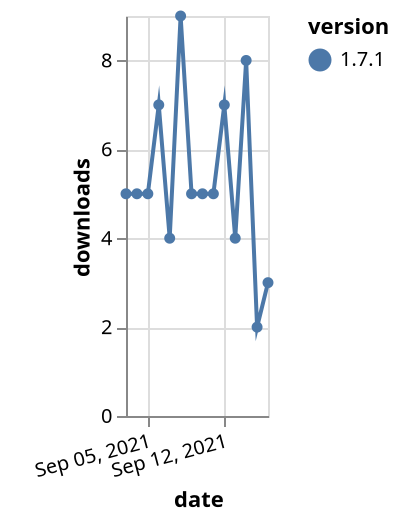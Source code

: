 {"$schema": "https://vega.github.io/schema/vega-lite/v5.json", "description": "A simple bar chart with embedded data.", "data": {"values": [{"date": "2021-09-03", "total": 4217, "delta": 5, "version": "1.7.1"}, {"date": "2021-09-04", "total": 4222, "delta": 5, "version": "1.7.1"}, {"date": "2021-09-05", "total": 4227, "delta": 5, "version": "1.7.1"}, {"date": "2021-09-06", "total": 4234, "delta": 7, "version": "1.7.1"}, {"date": "2021-09-07", "total": 4238, "delta": 4, "version": "1.7.1"}, {"date": "2021-09-08", "total": 4247, "delta": 9, "version": "1.7.1"}, {"date": "2021-09-09", "total": 4252, "delta": 5, "version": "1.7.1"}, {"date": "2021-09-10", "total": 4257, "delta": 5, "version": "1.7.1"}, {"date": "2021-09-11", "total": 4262, "delta": 5, "version": "1.7.1"}, {"date": "2021-09-12", "total": 4269, "delta": 7, "version": "1.7.1"}, {"date": "2021-09-13", "total": 4273, "delta": 4, "version": "1.7.1"}, {"date": "2021-09-14", "total": 4281, "delta": 8, "version": "1.7.1"}, {"date": "2021-09-15", "total": 4283, "delta": 2, "version": "1.7.1"}, {"date": "2021-09-16", "total": 4286, "delta": 3, "version": "1.7.1"}]}, "width": "container", "mark": {"type": "line", "point": {"filled": true}}, "encoding": {"x": {"field": "date", "type": "temporal", "timeUnit": "yearmonthdate", "title": "date", "axis": {"labelAngle": -15}}, "y": {"field": "delta", "type": "quantitative", "title": "downloads"}, "color": {"field": "version", "type": "nominal"}, "tooltip": {"field": "delta"}}}